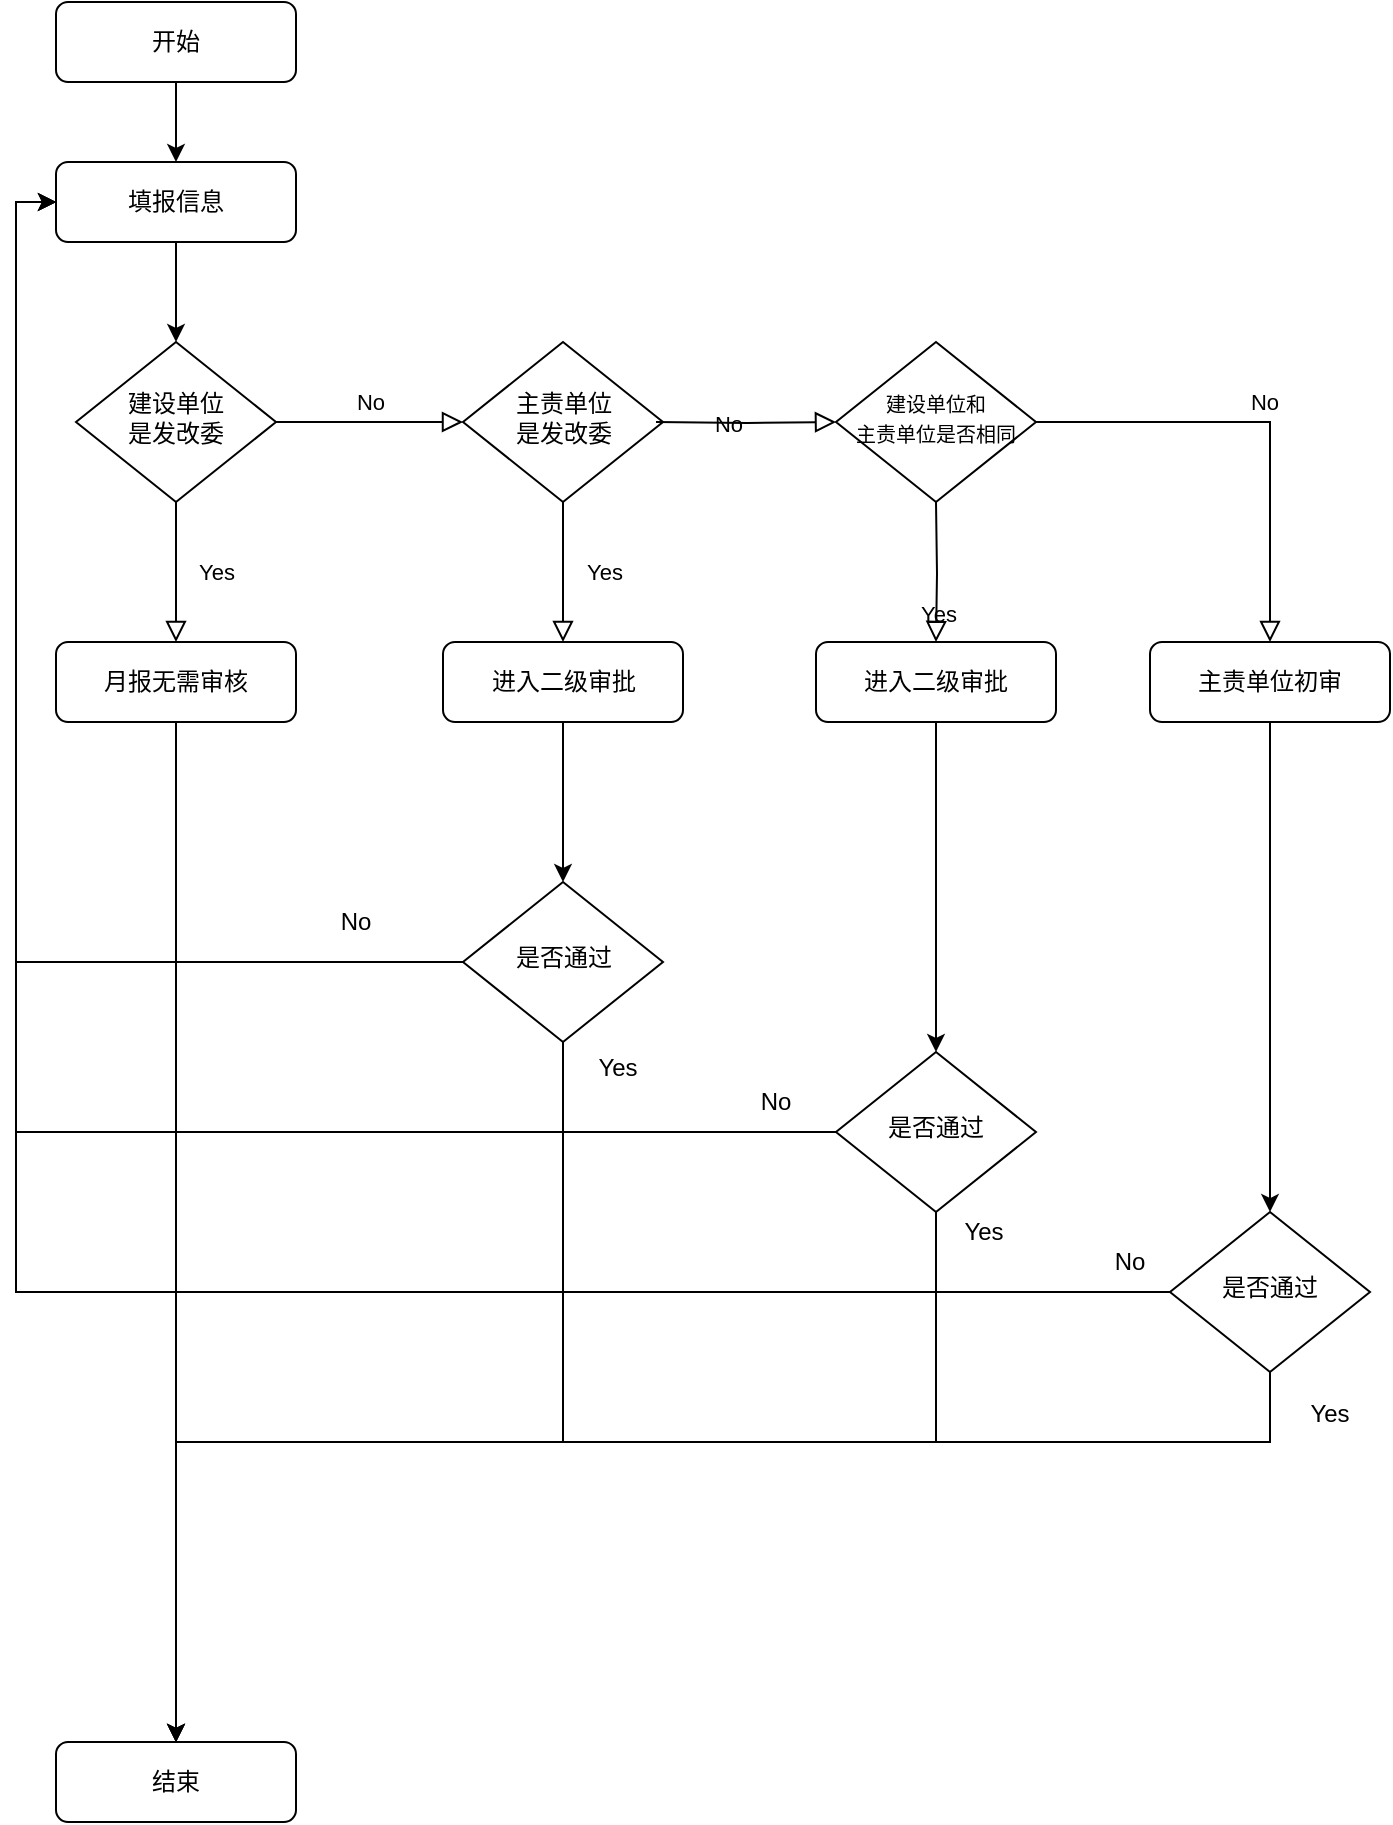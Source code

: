 <mxfile version="14.4.7" type="github"><diagram id="C5RBs43oDa-KdzZeNtuy" name="Page-1"><mxGraphModel dx="1199" dy="661" grid="1" gridSize="10" guides="1" tooltips="1" connect="1" arrows="1" fold="1" page="1" pageScale="1" pageWidth="827" pageHeight="1169" math="0" shadow="0"><root><mxCell id="WIyWlLk6GJQsqaUBKTNV-0"/><mxCell id="WIyWlLk6GJQsqaUBKTNV-1" parent="WIyWlLk6GJQsqaUBKTNV-0"/><mxCell id="atbkfepr3oa0vGrJxMA_-39" value="" style="edgeStyle=orthogonalEdgeStyle;rounded=0;orthogonalLoop=1;jettySize=auto;html=1;" edge="1" parent="WIyWlLk6GJQsqaUBKTNV-1" source="WIyWlLk6GJQsqaUBKTNV-3" target="atbkfepr3oa0vGrJxMA_-36"><mxGeometry relative="1" as="geometry"/></mxCell><mxCell id="WIyWlLk6GJQsqaUBKTNV-3" value="开始" style="rounded=1;whiteSpace=wrap;html=1;fontSize=12;glass=0;strokeWidth=1;shadow=0;" parent="WIyWlLk6GJQsqaUBKTNV-1" vertex="1"><mxGeometry x="100" y="70" width="120" height="40" as="geometry"/></mxCell><mxCell id="WIyWlLk6GJQsqaUBKTNV-4" value="Yes" style="rounded=0;html=1;jettySize=auto;orthogonalLoop=1;fontSize=11;endArrow=block;endFill=0;endSize=8;strokeWidth=1;shadow=0;labelBackgroundColor=none;edgeStyle=orthogonalEdgeStyle;" parent="WIyWlLk6GJQsqaUBKTNV-1" source="WIyWlLk6GJQsqaUBKTNV-6" edge="1"><mxGeometry y="20" relative="1" as="geometry"><mxPoint as="offset"/><mxPoint x="160" y="390" as="targetPoint"/></mxGeometry></mxCell><mxCell id="WIyWlLk6GJQsqaUBKTNV-5" value="No" style="edgeStyle=orthogonalEdgeStyle;rounded=0;html=1;jettySize=auto;orthogonalLoop=1;fontSize=11;endArrow=block;endFill=0;endSize=8;strokeWidth=1;shadow=0;labelBackgroundColor=none;entryX=0;entryY=0.5;entryDx=0;entryDy=0;" parent="WIyWlLk6GJQsqaUBKTNV-1" source="WIyWlLk6GJQsqaUBKTNV-6" target="atbkfepr3oa0vGrJxMA_-8" edge="1"><mxGeometry y="10" relative="1" as="geometry"><mxPoint as="offset"/><mxPoint x="354" y="280" as="targetPoint"/></mxGeometry></mxCell><mxCell id="WIyWlLk6GJQsqaUBKTNV-6" value="建设单位&lt;br&gt;是发改委" style="rhombus;whiteSpace=wrap;html=1;shadow=0;fontFamily=Helvetica;fontSize=12;align=center;strokeWidth=1;spacing=6;spacingTop=-4;" parent="WIyWlLk6GJQsqaUBKTNV-1" vertex="1"><mxGeometry x="110" y="240" width="100" height="80" as="geometry"/></mxCell><mxCell id="atbkfepr3oa0vGrJxMA_-8" value="主责单位&lt;br&gt;是发改委" style="rhombus;whiteSpace=wrap;html=1;shadow=0;fontFamily=Helvetica;fontSize=12;align=center;strokeWidth=1;spacing=6;spacingTop=-4;" vertex="1" parent="WIyWlLk6GJQsqaUBKTNV-1"><mxGeometry x="303.5" y="240" width="100" height="80" as="geometry"/></mxCell><mxCell id="atbkfepr3oa0vGrJxMA_-35" value="" style="edgeStyle=orthogonalEdgeStyle;rounded=0;orthogonalLoop=1;jettySize=auto;html=1;" edge="1" parent="WIyWlLk6GJQsqaUBKTNV-1" source="atbkfepr3oa0vGrJxMA_-9" target="atbkfepr3oa0vGrJxMA_-34"><mxGeometry relative="1" as="geometry"/></mxCell><mxCell id="atbkfepr3oa0vGrJxMA_-9" value="进入二级审批" style="rounded=1;whiteSpace=wrap;html=1;fontSize=12;glass=0;strokeWidth=1;shadow=0;" vertex="1" parent="WIyWlLk6GJQsqaUBKTNV-1"><mxGeometry x="293.5" y="390" width="120" height="40" as="geometry"/></mxCell><mxCell id="atbkfepr3oa0vGrJxMA_-41" value="" style="edgeStyle=orthogonalEdgeStyle;rounded=0;orthogonalLoop=1;jettySize=auto;html=1;" edge="1" parent="WIyWlLk6GJQsqaUBKTNV-1" source="atbkfepr3oa0vGrJxMA_-11" target="atbkfepr3oa0vGrJxMA_-30"><mxGeometry relative="1" as="geometry"/></mxCell><mxCell id="atbkfepr3oa0vGrJxMA_-11" value="月报无需审核" style="rounded=1;whiteSpace=wrap;html=1;fontSize=12;glass=0;strokeWidth=1;shadow=0;" vertex="1" parent="WIyWlLk6GJQsqaUBKTNV-1"><mxGeometry x="100" y="390" width="120" height="40" as="geometry"/></mxCell><mxCell id="atbkfepr3oa0vGrJxMA_-15" value="Yes" style="rounded=0;html=1;jettySize=auto;orthogonalLoop=1;fontSize=11;endArrow=block;endFill=0;endSize=8;strokeWidth=1;shadow=0;labelBackgroundColor=none;edgeStyle=orthogonalEdgeStyle;exitX=0.5;exitY=1;exitDx=0;exitDy=0;" edge="1" parent="WIyWlLk6GJQsqaUBKTNV-1" source="atbkfepr3oa0vGrJxMA_-8" target="atbkfepr3oa0vGrJxMA_-9"><mxGeometry y="20" relative="1" as="geometry"><mxPoint as="offset"/><mxPoint x="123.5" y="330" as="sourcePoint"/><mxPoint x="123.5" y="400" as="targetPoint"/></mxGeometry></mxCell><mxCell id="atbkfepr3oa0vGrJxMA_-17" value="&lt;font style=&quot;font-size: 10px&quot;&gt;建设单位和&lt;br&gt;主责单位是否相同&lt;/font&gt;" style="rhombus;whiteSpace=wrap;html=1;shadow=0;fontFamily=Helvetica;fontSize=12;align=center;strokeWidth=1;spacing=6;spacingTop=-4;" vertex="1" parent="WIyWlLk6GJQsqaUBKTNV-1"><mxGeometry x="490" y="240" width="100" height="80" as="geometry"/></mxCell><mxCell id="atbkfepr3oa0vGrJxMA_-18" value="No" style="edgeStyle=orthogonalEdgeStyle;rounded=0;html=1;jettySize=auto;orthogonalLoop=1;fontSize=11;endArrow=block;endFill=0;endSize=8;strokeWidth=1;shadow=0;labelBackgroundColor=none;" edge="1" parent="WIyWlLk6GJQsqaUBKTNV-1" target="atbkfepr3oa0vGrJxMA_-17"><mxGeometry y="10" relative="1" as="geometry"><mxPoint as="offset"/><mxPoint x="400" y="280" as="sourcePoint"/><mxPoint x="313.5" y="290" as="targetPoint"/></mxGeometry></mxCell><mxCell id="atbkfepr3oa0vGrJxMA_-53" value="" style="edgeStyle=orthogonalEdgeStyle;rounded=0;orthogonalLoop=1;jettySize=auto;html=1;" edge="1" parent="WIyWlLk6GJQsqaUBKTNV-1" source="atbkfepr3oa0vGrJxMA_-19" target="atbkfepr3oa0vGrJxMA_-52"><mxGeometry relative="1" as="geometry"/></mxCell><mxCell id="atbkfepr3oa0vGrJxMA_-19" value="进入二级审批" style="rounded=1;whiteSpace=wrap;html=1;fontSize=12;glass=0;strokeWidth=1;shadow=0;" vertex="1" parent="WIyWlLk6GJQsqaUBKTNV-1"><mxGeometry x="480" y="390" width="120" height="40" as="geometry"/></mxCell><mxCell id="atbkfepr3oa0vGrJxMA_-20" value="Yes" style="rounded=0;html=1;jettySize=auto;orthogonalLoop=1;fontSize=11;endArrow=block;endFill=0;endSize=8;strokeWidth=1;shadow=0;labelBackgroundColor=none;edgeStyle=orthogonalEdgeStyle;exitX=0.5;exitY=1;exitDx=0;exitDy=0;" edge="1" parent="WIyWlLk6GJQsqaUBKTNV-1" target="atbkfepr3oa0vGrJxMA_-19"><mxGeometry y="20" relative="1" as="geometry"><mxPoint as="offset"/><mxPoint x="540" y="320" as="sourcePoint"/><mxPoint x="310" y="400" as="targetPoint"/></mxGeometry></mxCell><mxCell id="atbkfepr3oa0vGrJxMA_-23" value="No" style="edgeStyle=orthogonalEdgeStyle;rounded=0;html=1;jettySize=auto;orthogonalLoop=1;fontSize=11;endArrow=block;endFill=0;endSize=8;strokeWidth=1;shadow=0;labelBackgroundColor=none;exitX=1;exitY=0.5;exitDx=0;exitDy=0;entryX=0.5;entryY=0;entryDx=0;entryDy=0;" edge="1" parent="WIyWlLk6GJQsqaUBKTNV-1" source="atbkfepr3oa0vGrJxMA_-17" target="atbkfepr3oa0vGrJxMA_-28"><mxGeometry y="10" relative="1" as="geometry"><mxPoint as="offset"/><mxPoint x="410" y="290" as="sourcePoint"/><mxPoint x="670" y="280" as="targetPoint"/></mxGeometry></mxCell><mxCell id="atbkfepr3oa0vGrJxMA_-60" value="" style="edgeStyle=orthogonalEdgeStyle;rounded=0;orthogonalLoop=1;jettySize=auto;html=1;" edge="1" parent="WIyWlLk6GJQsqaUBKTNV-1" source="atbkfepr3oa0vGrJxMA_-28" target="atbkfepr3oa0vGrJxMA_-59"><mxGeometry relative="1" as="geometry"/></mxCell><mxCell id="atbkfepr3oa0vGrJxMA_-28" value="主责单位初审" style="rounded=1;whiteSpace=wrap;html=1;fontSize=12;glass=0;strokeWidth=1;shadow=0;" vertex="1" parent="WIyWlLk6GJQsqaUBKTNV-1"><mxGeometry x="647" y="390" width="120" height="40" as="geometry"/></mxCell><mxCell id="atbkfepr3oa0vGrJxMA_-30" value="结束" style="rounded=1;whiteSpace=wrap;html=1;fontSize=12;glass=0;strokeWidth=1;shadow=0;" vertex="1" parent="WIyWlLk6GJQsqaUBKTNV-1"><mxGeometry x="100" y="940" width="120" height="40" as="geometry"/></mxCell><mxCell id="atbkfepr3oa0vGrJxMA_-45" value="" style="edgeStyle=orthogonalEdgeStyle;rounded=0;orthogonalLoop=1;jettySize=auto;html=1;entryX=0.5;entryY=0;entryDx=0;entryDy=0;" edge="1" parent="WIyWlLk6GJQsqaUBKTNV-1" source="atbkfepr3oa0vGrJxMA_-34" target="atbkfepr3oa0vGrJxMA_-30"><mxGeometry relative="1" as="geometry"><mxPoint x="353.5" y="670" as="targetPoint"/><Array as="points"><mxPoint x="354" y="790"/><mxPoint x="160" y="790"/></Array></mxGeometry></mxCell><mxCell id="atbkfepr3oa0vGrJxMA_-50" value="" style="edgeStyle=orthogonalEdgeStyle;rounded=0;orthogonalLoop=1;jettySize=auto;html=1;entryX=0;entryY=0.5;entryDx=0;entryDy=0;" edge="1" parent="WIyWlLk6GJQsqaUBKTNV-1" source="atbkfepr3oa0vGrJxMA_-34" target="atbkfepr3oa0vGrJxMA_-36"><mxGeometry relative="1" as="geometry"><mxPoint x="233.5" y="550" as="targetPoint"/></mxGeometry></mxCell><mxCell id="atbkfepr3oa0vGrJxMA_-34" value="是否通过" style="rhombus;whiteSpace=wrap;html=1;shadow=0;fontFamily=Helvetica;fontSize=12;align=center;strokeWidth=1;spacing=6;spacingTop=-4;" vertex="1" parent="WIyWlLk6GJQsqaUBKTNV-1"><mxGeometry x="303.5" y="510" width="100" height="80" as="geometry"/></mxCell><mxCell id="atbkfepr3oa0vGrJxMA_-40" value="" style="edgeStyle=orthogonalEdgeStyle;rounded=0;orthogonalLoop=1;jettySize=auto;html=1;" edge="1" parent="WIyWlLk6GJQsqaUBKTNV-1" source="atbkfepr3oa0vGrJxMA_-36" target="WIyWlLk6GJQsqaUBKTNV-6"><mxGeometry relative="1" as="geometry"/></mxCell><mxCell id="atbkfepr3oa0vGrJxMA_-36" value="填报信息" style="rounded=1;whiteSpace=wrap;html=1;fontSize=12;glass=0;strokeWidth=1;shadow=0;" vertex="1" parent="WIyWlLk6GJQsqaUBKTNV-1"><mxGeometry x="100" y="150" width="120" height="40" as="geometry"/></mxCell><mxCell id="atbkfepr3oa0vGrJxMA_-47" value="Yes" style="text;html=1;strokeColor=none;fillColor=none;align=center;verticalAlign=middle;whiteSpace=wrap;rounded=0;" vertex="1" parent="WIyWlLk6GJQsqaUBKTNV-1"><mxGeometry x="360.5" y="593" width="40" height="20" as="geometry"/></mxCell><mxCell id="atbkfepr3oa0vGrJxMA_-51" value="No" style="text;html=1;strokeColor=none;fillColor=none;align=center;verticalAlign=middle;whiteSpace=wrap;rounded=0;" vertex="1" parent="WIyWlLk6GJQsqaUBKTNV-1"><mxGeometry x="230" y="520" width="40" height="20" as="geometry"/></mxCell><mxCell id="atbkfepr3oa0vGrJxMA_-54" value="" style="edgeStyle=orthogonalEdgeStyle;rounded=0;orthogonalLoop=1;jettySize=auto;html=1;entryX=0;entryY=0.5;entryDx=0;entryDy=0;" edge="1" parent="WIyWlLk6GJQsqaUBKTNV-1" source="atbkfepr3oa0vGrJxMA_-52" target="atbkfepr3oa0vGrJxMA_-36"><mxGeometry relative="1" as="geometry"><Array as="points"><mxPoint x="80" y="635"/><mxPoint x="80" y="170"/></Array></mxGeometry></mxCell><mxCell id="atbkfepr3oa0vGrJxMA_-57" value="" style="edgeStyle=orthogonalEdgeStyle;rounded=0;orthogonalLoop=1;jettySize=auto;html=1;entryX=0.5;entryY=0;entryDx=0;entryDy=0;" edge="1" parent="WIyWlLk6GJQsqaUBKTNV-1" source="atbkfepr3oa0vGrJxMA_-52" target="atbkfepr3oa0vGrJxMA_-30"><mxGeometry relative="1" as="geometry"><mxPoint x="160" y="830" as="targetPoint"/><Array as="points"><mxPoint x="540" y="790"/><mxPoint x="160" y="790"/></Array></mxGeometry></mxCell><mxCell id="atbkfepr3oa0vGrJxMA_-52" value="是否通过" style="rhombus;whiteSpace=wrap;html=1;shadow=0;fontFamily=Helvetica;fontSize=12;align=center;strokeWidth=1;spacing=6;spacingTop=-4;" vertex="1" parent="WIyWlLk6GJQsqaUBKTNV-1"><mxGeometry x="490" y="595" width="100" height="80" as="geometry"/></mxCell><mxCell id="atbkfepr3oa0vGrJxMA_-55" value="No" style="text;html=1;strokeColor=none;fillColor=none;align=center;verticalAlign=middle;whiteSpace=wrap;rounded=0;" vertex="1" parent="WIyWlLk6GJQsqaUBKTNV-1"><mxGeometry x="440" y="610" width="40" height="20" as="geometry"/></mxCell><mxCell id="atbkfepr3oa0vGrJxMA_-58" value="Yes" style="text;html=1;strokeColor=none;fillColor=none;align=center;verticalAlign=middle;whiteSpace=wrap;rounded=0;" vertex="1" parent="WIyWlLk6GJQsqaUBKTNV-1"><mxGeometry x="544" y="675" width="40" height="20" as="geometry"/></mxCell><mxCell id="atbkfepr3oa0vGrJxMA_-62" value="" style="edgeStyle=orthogonalEdgeStyle;rounded=0;orthogonalLoop=1;jettySize=auto;html=1;exitX=0;exitY=0.5;exitDx=0;exitDy=0;" edge="1" parent="WIyWlLk6GJQsqaUBKTNV-1" source="atbkfepr3oa0vGrJxMA_-59"><mxGeometry relative="1" as="geometry"><mxPoint x="100" y="170" as="targetPoint"/><Array as="points"><mxPoint x="80" y="715"/><mxPoint x="80" y="170"/></Array></mxGeometry></mxCell><mxCell id="atbkfepr3oa0vGrJxMA_-67" value="" style="edgeStyle=orthogonalEdgeStyle;rounded=0;orthogonalLoop=1;jettySize=auto;html=1;entryX=0.5;entryY=0;entryDx=0;entryDy=0;" edge="1" parent="WIyWlLk6GJQsqaUBKTNV-1" source="atbkfepr3oa0vGrJxMA_-59" target="atbkfepr3oa0vGrJxMA_-30"><mxGeometry relative="1" as="geometry"><mxPoint x="707" y="845" as="targetPoint"/><Array as="points"><mxPoint x="707" y="790"/><mxPoint x="160" y="790"/></Array></mxGeometry></mxCell><mxCell id="atbkfepr3oa0vGrJxMA_-59" value="是否通过" style="rhombus;whiteSpace=wrap;html=1;shadow=0;fontFamily=Helvetica;fontSize=12;align=center;strokeWidth=1;spacing=6;spacingTop=-4;" vertex="1" parent="WIyWlLk6GJQsqaUBKTNV-1"><mxGeometry x="657" y="675" width="100" height="80" as="geometry"/></mxCell><mxCell id="atbkfepr3oa0vGrJxMA_-65" value="No" style="text;html=1;strokeColor=none;fillColor=none;align=center;verticalAlign=middle;whiteSpace=wrap;rounded=0;" vertex="1" parent="WIyWlLk6GJQsqaUBKTNV-1"><mxGeometry x="617" y="690" width="40" height="20" as="geometry"/></mxCell><mxCell id="atbkfepr3oa0vGrJxMA_-68" value="Yes" style="text;html=1;strokeColor=none;fillColor=none;align=center;verticalAlign=middle;whiteSpace=wrap;rounded=0;" vertex="1" parent="WIyWlLk6GJQsqaUBKTNV-1"><mxGeometry x="717" y="766" width="40" height="20" as="geometry"/></mxCell></root></mxGraphModel></diagram></mxfile>